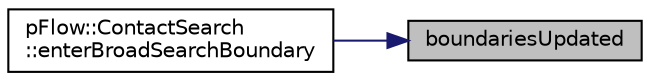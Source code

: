 digraph "boundariesUpdated"
{
 // LATEX_PDF_SIZE
  edge [fontname="Helvetica",fontsize="10",labelfontname="Helvetica",labelfontsize="10"];
  node [fontname="Helvetica",fontsize="10",shape=record];
  rankdir="RL";
  Node1 [label="boundariesUpdated",height=0.2,width=0.4,color="black", fillcolor="grey75", style="filled", fontcolor="black",tooltip=" "];
  Node1 -> Node2 [dir="back",color="midnightblue",fontsize="10",style="solid",fontname="Helvetica"];
  Node2 [label="pFlow::ContactSearch\l::enterBroadSearchBoundary",height=0.2,width=0.4,color="black", fillcolor="white", style="filled",URL="$classpFlow_1_1ContactSearch.html#a9c6d7334df6e89c55d07dbcfdbb3a7c1",tooltip=" "];
}
